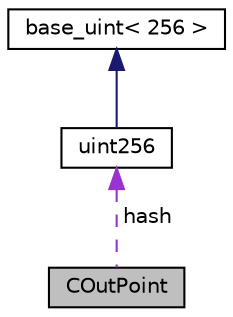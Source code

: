 digraph "COutPoint"
{
  edge [fontname="Helvetica",fontsize="10",labelfontname="Helvetica",labelfontsize="10"];
  node [fontname="Helvetica",fontsize="10",shape=record];
  Node1 [label="COutPoint",height=0.2,width=0.4,color="black", fillcolor="grey75", style="filled", fontcolor="black"];
  Node2 -> Node1 [dir="back",color="darkorchid3",fontsize="10",style="dashed",label=" hash" ,fontname="Helvetica"];
  Node2 [label="uint256",height=0.2,width=0.4,color="black", fillcolor="white", style="filled",URL="$d2/d86/classuint256.html",tooltip="256-bit unsigned big integer. "];
  Node3 -> Node2 [dir="back",color="midnightblue",fontsize="10",style="solid",fontname="Helvetica"];
  Node3 [label="base_uint\< 256 \>",height=0.2,width=0.4,color="black", fillcolor="white", style="filled",URL="$da/df7/classbase__uint.html"];
}
